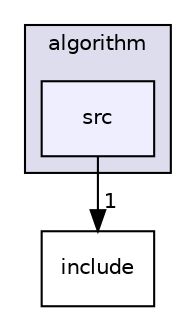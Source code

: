 digraph "C:/Users/ququq/Desktop/Repository Local Projet/Trophic_Network/algorithm/src" {
  compound=true
  node [ fontsize="10", fontname="Helvetica"];
  edge [ labelfontsize="10", labelfontname="Helvetica"];
  subgraph clusterdir_c9a6350904661503d4a5976040e42bdb {
    graph [ bgcolor="#ddddee", pencolor="black", label="algorithm" fontname="Helvetica", fontsize="10", URL="dir_c9a6350904661503d4a5976040e42bdb.html"]
  dir_dbaa59b2dcf038ee06608c147c1d0c49 [shape=box, label="src", style="filled", fillcolor="#eeeeff", pencolor="black", URL="dir_dbaa59b2dcf038ee06608c147c1d0c49.html"];
  }
  dir_efa4a7d0717feec2236c656968459068 [shape=box label="include" URL="dir_efa4a7d0717feec2236c656968459068.html"];
  dir_dbaa59b2dcf038ee06608c147c1d0c49->dir_efa4a7d0717feec2236c656968459068 [headlabel="1", labeldistance=1.5 headhref="dir_000004_000003.html"];
}
